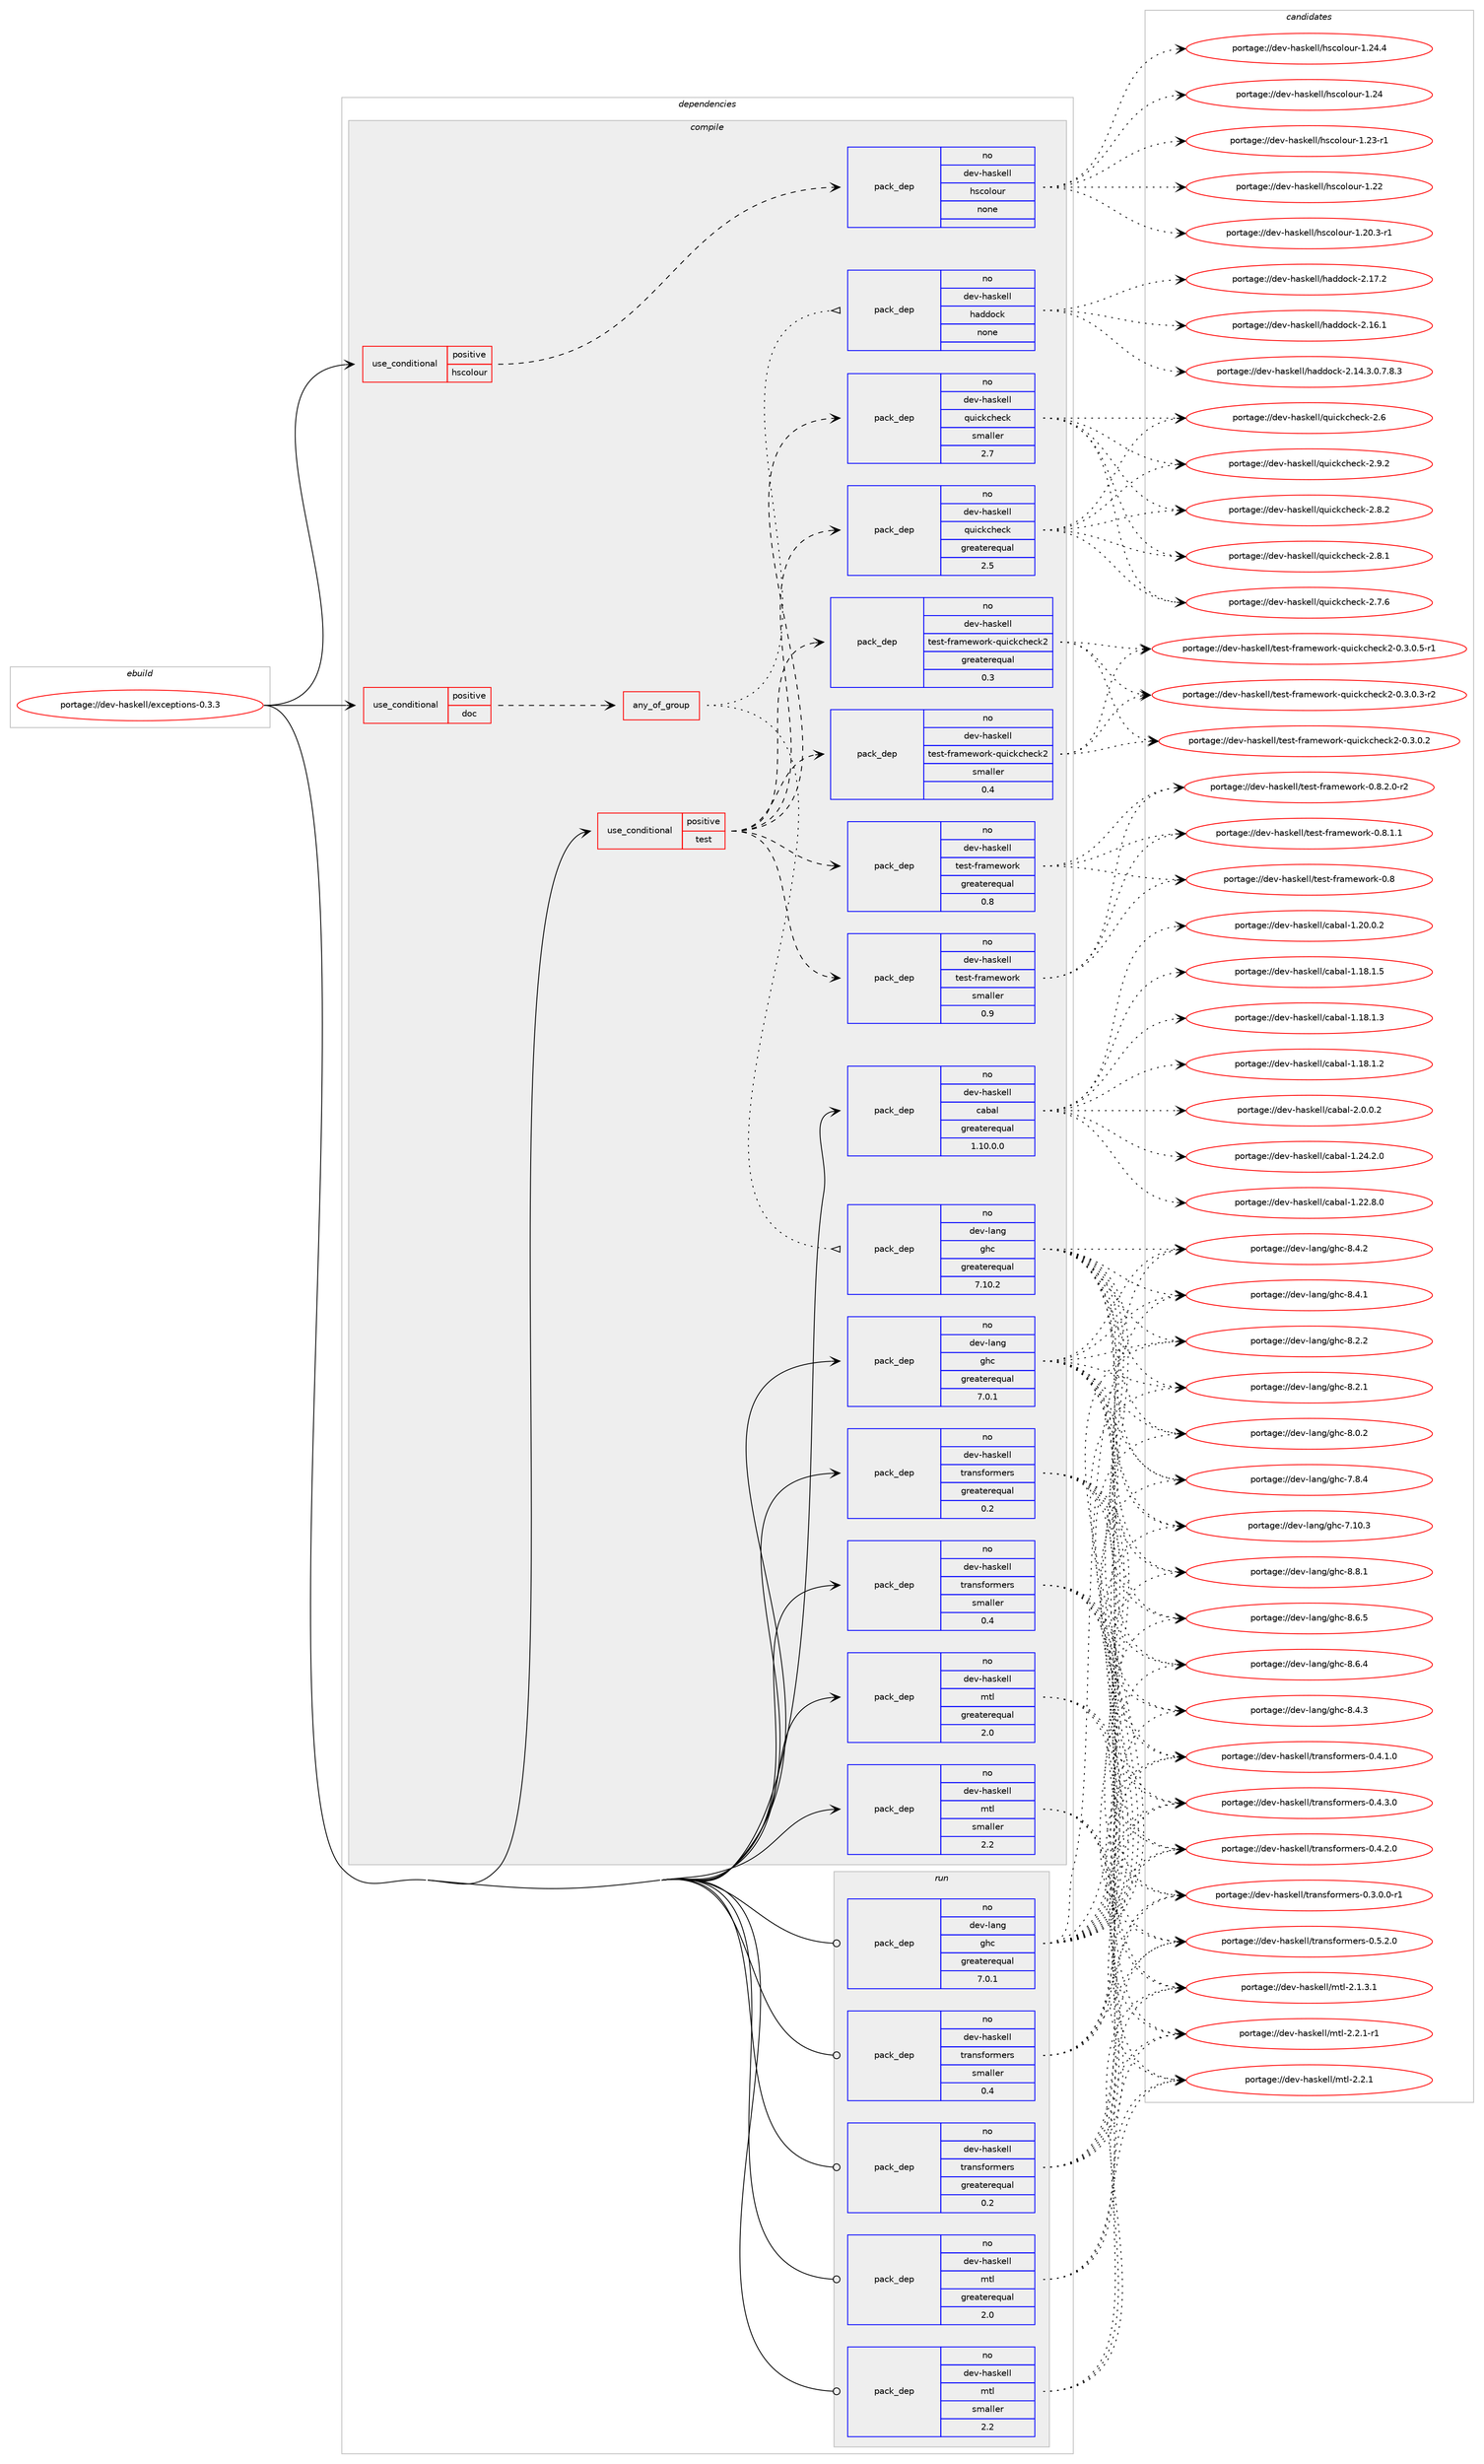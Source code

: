 digraph prolog {

# *************
# Graph options
# *************

newrank=true;
concentrate=true;
compound=true;
graph [rankdir=LR,fontname=Helvetica,fontsize=10,ranksep=1.5];#, ranksep=2.5, nodesep=0.2];
edge  [arrowhead=vee];
node  [fontname=Helvetica,fontsize=10];

# **********
# The ebuild
# **********

subgraph cluster_leftcol {
color=gray;
label=<<i>ebuild</i>>;
id [label="portage://dev-haskell/exceptions-0.3.3", color=red, width=4, href="../dev-haskell/exceptions-0.3.3.svg"];
}

# ****************
# The dependencies
# ****************

subgraph cluster_midcol {
color=gray;
label=<<i>dependencies</i>>;
subgraph cluster_compile {
fillcolor="#eeeeee";
style=filled;
label=<<i>compile</i>>;
subgraph cond134053 {
dependency563360 [label=<<TABLE BORDER="0" CELLBORDER="1" CELLSPACING="0" CELLPADDING="4"><TR><TD ROWSPAN="3" CELLPADDING="10">use_conditional</TD></TR><TR><TD>positive</TD></TR><TR><TD>doc</TD></TR></TABLE>>, shape=none, color=red];
subgraph any6482 {
dependency563361 [label=<<TABLE BORDER="0" CELLBORDER="1" CELLSPACING="0" CELLPADDING="4"><TR><TD CELLPADDING="10">any_of_group</TD></TR></TABLE>>, shape=none, color=red];subgraph pack422588 {
dependency563362 [label=<<TABLE BORDER="0" CELLBORDER="1" CELLSPACING="0" CELLPADDING="4" WIDTH="220"><TR><TD ROWSPAN="6" CELLPADDING="30">pack_dep</TD></TR><TR><TD WIDTH="110">no</TD></TR><TR><TD>dev-haskell</TD></TR><TR><TD>haddock</TD></TR><TR><TD>none</TD></TR><TR><TD></TD></TR></TABLE>>, shape=none, color=blue];
}
dependency563361:e -> dependency563362:w [weight=20,style="dotted",arrowhead="oinv"];
subgraph pack422589 {
dependency563363 [label=<<TABLE BORDER="0" CELLBORDER="1" CELLSPACING="0" CELLPADDING="4" WIDTH="220"><TR><TD ROWSPAN="6" CELLPADDING="30">pack_dep</TD></TR><TR><TD WIDTH="110">no</TD></TR><TR><TD>dev-lang</TD></TR><TR><TD>ghc</TD></TR><TR><TD>greaterequal</TD></TR><TR><TD>7.10.2</TD></TR></TABLE>>, shape=none, color=blue];
}
dependency563361:e -> dependency563363:w [weight=20,style="dotted",arrowhead="oinv"];
}
dependency563360:e -> dependency563361:w [weight=20,style="dashed",arrowhead="vee"];
}
id:e -> dependency563360:w [weight=20,style="solid",arrowhead="vee"];
subgraph cond134054 {
dependency563364 [label=<<TABLE BORDER="0" CELLBORDER="1" CELLSPACING="0" CELLPADDING="4"><TR><TD ROWSPAN="3" CELLPADDING="10">use_conditional</TD></TR><TR><TD>positive</TD></TR><TR><TD>hscolour</TD></TR></TABLE>>, shape=none, color=red];
subgraph pack422590 {
dependency563365 [label=<<TABLE BORDER="0" CELLBORDER="1" CELLSPACING="0" CELLPADDING="4" WIDTH="220"><TR><TD ROWSPAN="6" CELLPADDING="30">pack_dep</TD></TR><TR><TD WIDTH="110">no</TD></TR><TR><TD>dev-haskell</TD></TR><TR><TD>hscolour</TD></TR><TR><TD>none</TD></TR><TR><TD></TD></TR></TABLE>>, shape=none, color=blue];
}
dependency563364:e -> dependency563365:w [weight=20,style="dashed",arrowhead="vee"];
}
id:e -> dependency563364:w [weight=20,style="solid",arrowhead="vee"];
subgraph cond134055 {
dependency563366 [label=<<TABLE BORDER="0" CELLBORDER="1" CELLSPACING="0" CELLPADDING="4"><TR><TD ROWSPAN="3" CELLPADDING="10">use_conditional</TD></TR><TR><TD>positive</TD></TR><TR><TD>test</TD></TR></TABLE>>, shape=none, color=red];
subgraph pack422591 {
dependency563367 [label=<<TABLE BORDER="0" CELLBORDER="1" CELLSPACING="0" CELLPADDING="4" WIDTH="220"><TR><TD ROWSPAN="6" CELLPADDING="30">pack_dep</TD></TR><TR><TD WIDTH="110">no</TD></TR><TR><TD>dev-haskell</TD></TR><TR><TD>quickcheck</TD></TR><TR><TD>greaterequal</TD></TR><TR><TD>2.5</TD></TR></TABLE>>, shape=none, color=blue];
}
dependency563366:e -> dependency563367:w [weight=20,style="dashed",arrowhead="vee"];
subgraph pack422592 {
dependency563368 [label=<<TABLE BORDER="0" CELLBORDER="1" CELLSPACING="0" CELLPADDING="4" WIDTH="220"><TR><TD ROWSPAN="6" CELLPADDING="30">pack_dep</TD></TR><TR><TD WIDTH="110">no</TD></TR><TR><TD>dev-haskell</TD></TR><TR><TD>quickcheck</TD></TR><TR><TD>smaller</TD></TR><TR><TD>2.7</TD></TR></TABLE>>, shape=none, color=blue];
}
dependency563366:e -> dependency563368:w [weight=20,style="dashed",arrowhead="vee"];
subgraph pack422593 {
dependency563369 [label=<<TABLE BORDER="0" CELLBORDER="1" CELLSPACING="0" CELLPADDING="4" WIDTH="220"><TR><TD ROWSPAN="6" CELLPADDING="30">pack_dep</TD></TR><TR><TD WIDTH="110">no</TD></TR><TR><TD>dev-haskell</TD></TR><TR><TD>test-framework</TD></TR><TR><TD>greaterequal</TD></TR><TR><TD>0.8</TD></TR></TABLE>>, shape=none, color=blue];
}
dependency563366:e -> dependency563369:w [weight=20,style="dashed",arrowhead="vee"];
subgraph pack422594 {
dependency563370 [label=<<TABLE BORDER="0" CELLBORDER="1" CELLSPACING="0" CELLPADDING="4" WIDTH="220"><TR><TD ROWSPAN="6" CELLPADDING="30">pack_dep</TD></TR><TR><TD WIDTH="110">no</TD></TR><TR><TD>dev-haskell</TD></TR><TR><TD>test-framework</TD></TR><TR><TD>smaller</TD></TR><TR><TD>0.9</TD></TR></TABLE>>, shape=none, color=blue];
}
dependency563366:e -> dependency563370:w [weight=20,style="dashed",arrowhead="vee"];
subgraph pack422595 {
dependency563371 [label=<<TABLE BORDER="0" CELLBORDER="1" CELLSPACING="0" CELLPADDING="4" WIDTH="220"><TR><TD ROWSPAN="6" CELLPADDING="30">pack_dep</TD></TR><TR><TD WIDTH="110">no</TD></TR><TR><TD>dev-haskell</TD></TR><TR><TD>test-framework-quickcheck2</TD></TR><TR><TD>greaterequal</TD></TR><TR><TD>0.3</TD></TR></TABLE>>, shape=none, color=blue];
}
dependency563366:e -> dependency563371:w [weight=20,style="dashed",arrowhead="vee"];
subgraph pack422596 {
dependency563372 [label=<<TABLE BORDER="0" CELLBORDER="1" CELLSPACING="0" CELLPADDING="4" WIDTH="220"><TR><TD ROWSPAN="6" CELLPADDING="30">pack_dep</TD></TR><TR><TD WIDTH="110">no</TD></TR><TR><TD>dev-haskell</TD></TR><TR><TD>test-framework-quickcheck2</TD></TR><TR><TD>smaller</TD></TR><TR><TD>0.4</TD></TR></TABLE>>, shape=none, color=blue];
}
dependency563366:e -> dependency563372:w [weight=20,style="dashed",arrowhead="vee"];
}
id:e -> dependency563366:w [weight=20,style="solid",arrowhead="vee"];
subgraph pack422597 {
dependency563373 [label=<<TABLE BORDER="0" CELLBORDER="1" CELLSPACING="0" CELLPADDING="4" WIDTH="220"><TR><TD ROWSPAN="6" CELLPADDING="30">pack_dep</TD></TR><TR><TD WIDTH="110">no</TD></TR><TR><TD>dev-haskell</TD></TR><TR><TD>cabal</TD></TR><TR><TD>greaterequal</TD></TR><TR><TD>1.10.0.0</TD></TR></TABLE>>, shape=none, color=blue];
}
id:e -> dependency563373:w [weight=20,style="solid",arrowhead="vee"];
subgraph pack422598 {
dependency563374 [label=<<TABLE BORDER="0" CELLBORDER="1" CELLSPACING="0" CELLPADDING="4" WIDTH="220"><TR><TD ROWSPAN="6" CELLPADDING="30">pack_dep</TD></TR><TR><TD WIDTH="110">no</TD></TR><TR><TD>dev-haskell</TD></TR><TR><TD>mtl</TD></TR><TR><TD>greaterequal</TD></TR><TR><TD>2.0</TD></TR></TABLE>>, shape=none, color=blue];
}
id:e -> dependency563374:w [weight=20,style="solid",arrowhead="vee"];
subgraph pack422599 {
dependency563375 [label=<<TABLE BORDER="0" CELLBORDER="1" CELLSPACING="0" CELLPADDING="4" WIDTH="220"><TR><TD ROWSPAN="6" CELLPADDING="30">pack_dep</TD></TR><TR><TD WIDTH="110">no</TD></TR><TR><TD>dev-haskell</TD></TR><TR><TD>mtl</TD></TR><TR><TD>smaller</TD></TR><TR><TD>2.2</TD></TR></TABLE>>, shape=none, color=blue];
}
id:e -> dependency563375:w [weight=20,style="solid",arrowhead="vee"];
subgraph pack422600 {
dependency563376 [label=<<TABLE BORDER="0" CELLBORDER="1" CELLSPACING="0" CELLPADDING="4" WIDTH="220"><TR><TD ROWSPAN="6" CELLPADDING="30">pack_dep</TD></TR><TR><TD WIDTH="110">no</TD></TR><TR><TD>dev-haskell</TD></TR><TR><TD>transformers</TD></TR><TR><TD>greaterequal</TD></TR><TR><TD>0.2</TD></TR></TABLE>>, shape=none, color=blue];
}
id:e -> dependency563376:w [weight=20,style="solid",arrowhead="vee"];
subgraph pack422601 {
dependency563377 [label=<<TABLE BORDER="0" CELLBORDER="1" CELLSPACING="0" CELLPADDING="4" WIDTH="220"><TR><TD ROWSPAN="6" CELLPADDING="30">pack_dep</TD></TR><TR><TD WIDTH="110">no</TD></TR><TR><TD>dev-haskell</TD></TR><TR><TD>transformers</TD></TR><TR><TD>smaller</TD></TR><TR><TD>0.4</TD></TR></TABLE>>, shape=none, color=blue];
}
id:e -> dependency563377:w [weight=20,style="solid",arrowhead="vee"];
subgraph pack422602 {
dependency563378 [label=<<TABLE BORDER="0" CELLBORDER="1" CELLSPACING="0" CELLPADDING="4" WIDTH="220"><TR><TD ROWSPAN="6" CELLPADDING="30">pack_dep</TD></TR><TR><TD WIDTH="110">no</TD></TR><TR><TD>dev-lang</TD></TR><TR><TD>ghc</TD></TR><TR><TD>greaterequal</TD></TR><TR><TD>7.0.1</TD></TR></TABLE>>, shape=none, color=blue];
}
id:e -> dependency563378:w [weight=20,style="solid",arrowhead="vee"];
}
subgraph cluster_compileandrun {
fillcolor="#eeeeee";
style=filled;
label=<<i>compile and run</i>>;
}
subgraph cluster_run {
fillcolor="#eeeeee";
style=filled;
label=<<i>run</i>>;
subgraph pack422603 {
dependency563379 [label=<<TABLE BORDER="0" CELLBORDER="1" CELLSPACING="0" CELLPADDING="4" WIDTH="220"><TR><TD ROWSPAN="6" CELLPADDING="30">pack_dep</TD></TR><TR><TD WIDTH="110">no</TD></TR><TR><TD>dev-haskell</TD></TR><TR><TD>mtl</TD></TR><TR><TD>greaterequal</TD></TR><TR><TD>2.0</TD></TR></TABLE>>, shape=none, color=blue];
}
id:e -> dependency563379:w [weight=20,style="solid",arrowhead="odot"];
subgraph pack422604 {
dependency563380 [label=<<TABLE BORDER="0" CELLBORDER="1" CELLSPACING="0" CELLPADDING="4" WIDTH="220"><TR><TD ROWSPAN="6" CELLPADDING="30">pack_dep</TD></TR><TR><TD WIDTH="110">no</TD></TR><TR><TD>dev-haskell</TD></TR><TR><TD>mtl</TD></TR><TR><TD>smaller</TD></TR><TR><TD>2.2</TD></TR></TABLE>>, shape=none, color=blue];
}
id:e -> dependency563380:w [weight=20,style="solid",arrowhead="odot"];
subgraph pack422605 {
dependency563381 [label=<<TABLE BORDER="0" CELLBORDER="1" CELLSPACING="0" CELLPADDING="4" WIDTH="220"><TR><TD ROWSPAN="6" CELLPADDING="30">pack_dep</TD></TR><TR><TD WIDTH="110">no</TD></TR><TR><TD>dev-haskell</TD></TR><TR><TD>transformers</TD></TR><TR><TD>greaterequal</TD></TR><TR><TD>0.2</TD></TR></TABLE>>, shape=none, color=blue];
}
id:e -> dependency563381:w [weight=20,style="solid",arrowhead="odot"];
subgraph pack422606 {
dependency563382 [label=<<TABLE BORDER="0" CELLBORDER="1" CELLSPACING="0" CELLPADDING="4" WIDTH="220"><TR><TD ROWSPAN="6" CELLPADDING="30">pack_dep</TD></TR><TR><TD WIDTH="110">no</TD></TR><TR><TD>dev-haskell</TD></TR><TR><TD>transformers</TD></TR><TR><TD>smaller</TD></TR><TR><TD>0.4</TD></TR></TABLE>>, shape=none, color=blue];
}
id:e -> dependency563382:w [weight=20,style="solid",arrowhead="odot"];
subgraph pack422607 {
dependency563383 [label=<<TABLE BORDER="0" CELLBORDER="1" CELLSPACING="0" CELLPADDING="4" WIDTH="220"><TR><TD ROWSPAN="6" CELLPADDING="30">pack_dep</TD></TR><TR><TD WIDTH="110">no</TD></TR><TR><TD>dev-lang</TD></TR><TR><TD>ghc</TD></TR><TR><TD>greaterequal</TD></TR><TR><TD>7.0.1</TD></TR></TABLE>>, shape=none, color=blue];
}
id:e -> dependency563383:w [weight=20,style="solid",arrowhead="odot"];
}
}

# **************
# The candidates
# **************

subgraph cluster_choices {
rank=same;
color=gray;
label=<<i>candidates</i>>;

subgraph choice422588 {
color=black;
nodesep=1;
choice100101118451049711510710110810847104971001001119910745504649554650 [label="portage://dev-haskell/haddock-2.17.2", color=red, width=4,href="../dev-haskell/haddock-2.17.2.svg"];
choice100101118451049711510710110810847104971001001119910745504649544649 [label="portage://dev-haskell/haddock-2.16.1", color=red, width=4,href="../dev-haskell/haddock-2.16.1.svg"];
choice1001011184510497115107101108108471049710010011199107455046495246514648465546564651 [label="portage://dev-haskell/haddock-2.14.3.0.7.8.3", color=red, width=4,href="../dev-haskell/haddock-2.14.3.0.7.8.3.svg"];
dependency563362:e -> choice100101118451049711510710110810847104971001001119910745504649554650:w [style=dotted,weight="100"];
dependency563362:e -> choice100101118451049711510710110810847104971001001119910745504649544649:w [style=dotted,weight="100"];
dependency563362:e -> choice1001011184510497115107101108108471049710010011199107455046495246514648465546564651:w [style=dotted,weight="100"];
}
subgraph choice422589 {
color=black;
nodesep=1;
choice10010111845108971101034710310499455646564649 [label="portage://dev-lang/ghc-8.8.1", color=red, width=4,href="../dev-lang/ghc-8.8.1.svg"];
choice10010111845108971101034710310499455646544653 [label="portage://dev-lang/ghc-8.6.5", color=red, width=4,href="../dev-lang/ghc-8.6.5.svg"];
choice10010111845108971101034710310499455646544652 [label="portage://dev-lang/ghc-8.6.4", color=red, width=4,href="../dev-lang/ghc-8.6.4.svg"];
choice10010111845108971101034710310499455646524651 [label="portage://dev-lang/ghc-8.4.3", color=red, width=4,href="../dev-lang/ghc-8.4.3.svg"];
choice10010111845108971101034710310499455646524650 [label="portage://dev-lang/ghc-8.4.2", color=red, width=4,href="../dev-lang/ghc-8.4.2.svg"];
choice10010111845108971101034710310499455646524649 [label="portage://dev-lang/ghc-8.4.1", color=red, width=4,href="../dev-lang/ghc-8.4.1.svg"];
choice10010111845108971101034710310499455646504650 [label="portage://dev-lang/ghc-8.2.2", color=red, width=4,href="../dev-lang/ghc-8.2.2.svg"];
choice10010111845108971101034710310499455646504649 [label="portage://dev-lang/ghc-8.2.1", color=red, width=4,href="../dev-lang/ghc-8.2.1.svg"];
choice10010111845108971101034710310499455646484650 [label="portage://dev-lang/ghc-8.0.2", color=red, width=4,href="../dev-lang/ghc-8.0.2.svg"];
choice10010111845108971101034710310499455546564652 [label="portage://dev-lang/ghc-7.8.4", color=red, width=4,href="../dev-lang/ghc-7.8.4.svg"];
choice1001011184510897110103471031049945554649484651 [label="portage://dev-lang/ghc-7.10.3", color=red, width=4,href="../dev-lang/ghc-7.10.3.svg"];
dependency563363:e -> choice10010111845108971101034710310499455646564649:w [style=dotted,weight="100"];
dependency563363:e -> choice10010111845108971101034710310499455646544653:w [style=dotted,weight="100"];
dependency563363:e -> choice10010111845108971101034710310499455646544652:w [style=dotted,weight="100"];
dependency563363:e -> choice10010111845108971101034710310499455646524651:w [style=dotted,weight="100"];
dependency563363:e -> choice10010111845108971101034710310499455646524650:w [style=dotted,weight="100"];
dependency563363:e -> choice10010111845108971101034710310499455646524649:w [style=dotted,weight="100"];
dependency563363:e -> choice10010111845108971101034710310499455646504650:w [style=dotted,weight="100"];
dependency563363:e -> choice10010111845108971101034710310499455646504649:w [style=dotted,weight="100"];
dependency563363:e -> choice10010111845108971101034710310499455646484650:w [style=dotted,weight="100"];
dependency563363:e -> choice10010111845108971101034710310499455546564652:w [style=dotted,weight="100"];
dependency563363:e -> choice1001011184510897110103471031049945554649484651:w [style=dotted,weight="100"];
}
subgraph choice422590 {
color=black;
nodesep=1;
choice1001011184510497115107101108108471041159911110811111711445494650524652 [label="portage://dev-haskell/hscolour-1.24.4", color=red, width=4,href="../dev-haskell/hscolour-1.24.4.svg"];
choice100101118451049711510710110810847104115991111081111171144549465052 [label="portage://dev-haskell/hscolour-1.24", color=red, width=4,href="../dev-haskell/hscolour-1.24.svg"];
choice1001011184510497115107101108108471041159911110811111711445494650514511449 [label="portage://dev-haskell/hscolour-1.23-r1", color=red, width=4,href="../dev-haskell/hscolour-1.23-r1.svg"];
choice100101118451049711510710110810847104115991111081111171144549465050 [label="portage://dev-haskell/hscolour-1.22", color=red, width=4,href="../dev-haskell/hscolour-1.22.svg"];
choice10010111845104971151071011081084710411599111108111117114454946504846514511449 [label="portage://dev-haskell/hscolour-1.20.3-r1", color=red, width=4,href="../dev-haskell/hscolour-1.20.3-r1.svg"];
dependency563365:e -> choice1001011184510497115107101108108471041159911110811111711445494650524652:w [style=dotted,weight="100"];
dependency563365:e -> choice100101118451049711510710110810847104115991111081111171144549465052:w [style=dotted,weight="100"];
dependency563365:e -> choice1001011184510497115107101108108471041159911110811111711445494650514511449:w [style=dotted,weight="100"];
dependency563365:e -> choice100101118451049711510710110810847104115991111081111171144549465050:w [style=dotted,weight="100"];
dependency563365:e -> choice10010111845104971151071011081084710411599111108111117114454946504846514511449:w [style=dotted,weight="100"];
}
subgraph choice422591 {
color=black;
nodesep=1;
choice100101118451049711510710110810847113117105991079910410199107455046574650 [label="portage://dev-haskell/quickcheck-2.9.2", color=red, width=4,href="../dev-haskell/quickcheck-2.9.2.svg"];
choice100101118451049711510710110810847113117105991079910410199107455046564650 [label="portage://dev-haskell/quickcheck-2.8.2", color=red, width=4,href="../dev-haskell/quickcheck-2.8.2.svg"];
choice100101118451049711510710110810847113117105991079910410199107455046564649 [label="portage://dev-haskell/quickcheck-2.8.1", color=red, width=4,href="../dev-haskell/quickcheck-2.8.1.svg"];
choice100101118451049711510710110810847113117105991079910410199107455046554654 [label="portage://dev-haskell/quickcheck-2.7.6", color=red, width=4,href="../dev-haskell/quickcheck-2.7.6.svg"];
choice10010111845104971151071011081084711311710599107991041019910745504654 [label="portage://dev-haskell/quickcheck-2.6", color=red, width=4,href="../dev-haskell/quickcheck-2.6.svg"];
dependency563367:e -> choice100101118451049711510710110810847113117105991079910410199107455046574650:w [style=dotted,weight="100"];
dependency563367:e -> choice100101118451049711510710110810847113117105991079910410199107455046564650:w [style=dotted,weight="100"];
dependency563367:e -> choice100101118451049711510710110810847113117105991079910410199107455046564649:w [style=dotted,weight="100"];
dependency563367:e -> choice100101118451049711510710110810847113117105991079910410199107455046554654:w [style=dotted,weight="100"];
dependency563367:e -> choice10010111845104971151071011081084711311710599107991041019910745504654:w [style=dotted,weight="100"];
}
subgraph choice422592 {
color=black;
nodesep=1;
choice100101118451049711510710110810847113117105991079910410199107455046574650 [label="portage://dev-haskell/quickcheck-2.9.2", color=red, width=4,href="../dev-haskell/quickcheck-2.9.2.svg"];
choice100101118451049711510710110810847113117105991079910410199107455046564650 [label="portage://dev-haskell/quickcheck-2.8.2", color=red, width=4,href="../dev-haskell/quickcheck-2.8.2.svg"];
choice100101118451049711510710110810847113117105991079910410199107455046564649 [label="portage://dev-haskell/quickcheck-2.8.1", color=red, width=4,href="../dev-haskell/quickcheck-2.8.1.svg"];
choice100101118451049711510710110810847113117105991079910410199107455046554654 [label="portage://dev-haskell/quickcheck-2.7.6", color=red, width=4,href="../dev-haskell/quickcheck-2.7.6.svg"];
choice10010111845104971151071011081084711311710599107991041019910745504654 [label="portage://dev-haskell/quickcheck-2.6", color=red, width=4,href="../dev-haskell/quickcheck-2.6.svg"];
dependency563368:e -> choice100101118451049711510710110810847113117105991079910410199107455046574650:w [style=dotted,weight="100"];
dependency563368:e -> choice100101118451049711510710110810847113117105991079910410199107455046564650:w [style=dotted,weight="100"];
dependency563368:e -> choice100101118451049711510710110810847113117105991079910410199107455046564649:w [style=dotted,weight="100"];
dependency563368:e -> choice100101118451049711510710110810847113117105991079910410199107455046554654:w [style=dotted,weight="100"];
dependency563368:e -> choice10010111845104971151071011081084711311710599107991041019910745504654:w [style=dotted,weight="100"];
}
subgraph choice422593 {
color=black;
nodesep=1;
choice100101118451049711510710110810847116101115116451021149710910111911111410745484656465046484511450 [label="portage://dev-haskell/test-framework-0.8.2.0-r2", color=red, width=4,href="../dev-haskell/test-framework-0.8.2.0-r2.svg"];
choice10010111845104971151071011081084711610111511645102114971091011191111141074548465646494649 [label="portage://dev-haskell/test-framework-0.8.1.1", color=red, width=4,href="../dev-haskell/test-framework-0.8.1.1.svg"];
choice100101118451049711510710110810847116101115116451021149710910111911111410745484656 [label="portage://dev-haskell/test-framework-0.8", color=red, width=4,href="../dev-haskell/test-framework-0.8.svg"];
dependency563369:e -> choice100101118451049711510710110810847116101115116451021149710910111911111410745484656465046484511450:w [style=dotted,weight="100"];
dependency563369:e -> choice10010111845104971151071011081084711610111511645102114971091011191111141074548465646494649:w [style=dotted,weight="100"];
dependency563369:e -> choice100101118451049711510710110810847116101115116451021149710910111911111410745484656:w [style=dotted,weight="100"];
}
subgraph choice422594 {
color=black;
nodesep=1;
choice100101118451049711510710110810847116101115116451021149710910111911111410745484656465046484511450 [label="portage://dev-haskell/test-framework-0.8.2.0-r2", color=red, width=4,href="../dev-haskell/test-framework-0.8.2.0-r2.svg"];
choice10010111845104971151071011081084711610111511645102114971091011191111141074548465646494649 [label="portage://dev-haskell/test-framework-0.8.1.1", color=red, width=4,href="../dev-haskell/test-framework-0.8.1.1.svg"];
choice100101118451049711510710110810847116101115116451021149710910111911111410745484656 [label="portage://dev-haskell/test-framework-0.8", color=red, width=4,href="../dev-haskell/test-framework-0.8.svg"];
dependency563370:e -> choice100101118451049711510710110810847116101115116451021149710910111911111410745484656465046484511450:w [style=dotted,weight="100"];
dependency563370:e -> choice10010111845104971151071011081084711610111511645102114971091011191111141074548465646494649:w [style=dotted,weight="100"];
dependency563370:e -> choice100101118451049711510710110810847116101115116451021149710910111911111410745484656:w [style=dotted,weight="100"];
}
subgraph choice422595 {
color=black;
nodesep=1;
choice1001011184510497115107101108108471161011151164510211497109101119111114107451131171059910799104101991075045484651464846534511449 [label="portage://dev-haskell/test-framework-quickcheck2-0.3.0.5-r1", color=red, width=4,href="../dev-haskell/test-framework-quickcheck2-0.3.0.5-r1.svg"];
choice1001011184510497115107101108108471161011151164510211497109101119111114107451131171059910799104101991075045484651464846514511450 [label="portage://dev-haskell/test-framework-quickcheck2-0.3.0.3-r2", color=red, width=4,href="../dev-haskell/test-framework-quickcheck2-0.3.0.3-r2.svg"];
choice100101118451049711510710110810847116101115116451021149710910111911111410745113117105991079910410199107504548465146484650 [label="portage://dev-haskell/test-framework-quickcheck2-0.3.0.2", color=red, width=4,href="../dev-haskell/test-framework-quickcheck2-0.3.0.2.svg"];
dependency563371:e -> choice1001011184510497115107101108108471161011151164510211497109101119111114107451131171059910799104101991075045484651464846534511449:w [style=dotted,weight="100"];
dependency563371:e -> choice1001011184510497115107101108108471161011151164510211497109101119111114107451131171059910799104101991075045484651464846514511450:w [style=dotted,weight="100"];
dependency563371:e -> choice100101118451049711510710110810847116101115116451021149710910111911111410745113117105991079910410199107504548465146484650:w [style=dotted,weight="100"];
}
subgraph choice422596 {
color=black;
nodesep=1;
choice1001011184510497115107101108108471161011151164510211497109101119111114107451131171059910799104101991075045484651464846534511449 [label="portage://dev-haskell/test-framework-quickcheck2-0.3.0.5-r1", color=red, width=4,href="../dev-haskell/test-framework-quickcheck2-0.3.0.5-r1.svg"];
choice1001011184510497115107101108108471161011151164510211497109101119111114107451131171059910799104101991075045484651464846514511450 [label="portage://dev-haskell/test-framework-quickcheck2-0.3.0.3-r2", color=red, width=4,href="../dev-haskell/test-framework-quickcheck2-0.3.0.3-r2.svg"];
choice100101118451049711510710110810847116101115116451021149710910111911111410745113117105991079910410199107504548465146484650 [label="portage://dev-haskell/test-framework-quickcheck2-0.3.0.2", color=red, width=4,href="../dev-haskell/test-framework-quickcheck2-0.3.0.2.svg"];
dependency563372:e -> choice1001011184510497115107101108108471161011151164510211497109101119111114107451131171059910799104101991075045484651464846534511449:w [style=dotted,weight="100"];
dependency563372:e -> choice1001011184510497115107101108108471161011151164510211497109101119111114107451131171059910799104101991075045484651464846514511450:w [style=dotted,weight="100"];
dependency563372:e -> choice100101118451049711510710110810847116101115116451021149710910111911111410745113117105991079910410199107504548465146484650:w [style=dotted,weight="100"];
}
subgraph choice422597 {
color=black;
nodesep=1;
choice100101118451049711510710110810847999798971084550464846484650 [label="portage://dev-haskell/cabal-2.0.0.2", color=red, width=4,href="../dev-haskell/cabal-2.0.0.2.svg"];
choice10010111845104971151071011081084799979897108454946505246504648 [label="portage://dev-haskell/cabal-1.24.2.0", color=red, width=4,href="../dev-haskell/cabal-1.24.2.0.svg"];
choice10010111845104971151071011081084799979897108454946505046564648 [label="portage://dev-haskell/cabal-1.22.8.0", color=red, width=4,href="../dev-haskell/cabal-1.22.8.0.svg"];
choice10010111845104971151071011081084799979897108454946504846484650 [label="portage://dev-haskell/cabal-1.20.0.2", color=red, width=4,href="../dev-haskell/cabal-1.20.0.2.svg"];
choice10010111845104971151071011081084799979897108454946495646494653 [label="portage://dev-haskell/cabal-1.18.1.5", color=red, width=4,href="../dev-haskell/cabal-1.18.1.5.svg"];
choice10010111845104971151071011081084799979897108454946495646494651 [label="portage://dev-haskell/cabal-1.18.1.3", color=red, width=4,href="../dev-haskell/cabal-1.18.1.3.svg"];
choice10010111845104971151071011081084799979897108454946495646494650 [label="portage://dev-haskell/cabal-1.18.1.2", color=red, width=4,href="../dev-haskell/cabal-1.18.1.2.svg"];
dependency563373:e -> choice100101118451049711510710110810847999798971084550464846484650:w [style=dotted,weight="100"];
dependency563373:e -> choice10010111845104971151071011081084799979897108454946505246504648:w [style=dotted,weight="100"];
dependency563373:e -> choice10010111845104971151071011081084799979897108454946505046564648:w [style=dotted,weight="100"];
dependency563373:e -> choice10010111845104971151071011081084799979897108454946504846484650:w [style=dotted,weight="100"];
dependency563373:e -> choice10010111845104971151071011081084799979897108454946495646494653:w [style=dotted,weight="100"];
dependency563373:e -> choice10010111845104971151071011081084799979897108454946495646494651:w [style=dotted,weight="100"];
dependency563373:e -> choice10010111845104971151071011081084799979897108454946495646494650:w [style=dotted,weight="100"];
}
subgraph choice422598 {
color=black;
nodesep=1;
choice1001011184510497115107101108108471091161084550465046494511449 [label="portage://dev-haskell/mtl-2.2.1-r1", color=red, width=4,href="../dev-haskell/mtl-2.2.1-r1.svg"];
choice100101118451049711510710110810847109116108455046504649 [label="portage://dev-haskell/mtl-2.2.1", color=red, width=4,href="../dev-haskell/mtl-2.2.1.svg"];
choice1001011184510497115107101108108471091161084550464946514649 [label="portage://dev-haskell/mtl-2.1.3.1", color=red, width=4,href="../dev-haskell/mtl-2.1.3.1.svg"];
dependency563374:e -> choice1001011184510497115107101108108471091161084550465046494511449:w [style=dotted,weight="100"];
dependency563374:e -> choice100101118451049711510710110810847109116108455046504649:w [style=dotted,weight="100"];
dependency563374:e -> choice1001011184510497115107101108108471091161084550464946514649:w [style=dotted,weight="100"];
}
subgraph choice422599 {
color=black;
nodesep=1;
choice1001011184510497115107101108108471091161084550465046494511449 [label="portage://dev-haskell/mtl-2.2.1-r1", color=red, width=4,href="../dev-haskell/mtl-2.2.1-r1.svg"];
choice100101118451049711510710110810847109116108455046504649 [label="portage://dev-haskell/mtl-2.2.1", color=red, width=4,href="../dev-haskell/mtl-2.2.1.svg"];
choice1001011184510497115107101108108471091161084550464946514649 [label="portage://dev-haskell/mtl-2.1.3.1", color=red, width=4,href="../dev-haskell/mtl-2.1.3.1.svg"];
dependency563375:e -> choice1001011184510497115107101108108471091161084550465046494511449:w [style=dotted,weight="100"];
dependency563375:e -> choice100101118451049711510710110810847109116108455046504649:w [style=dotted,weight="100"];
dependency563375:e -> choice1001011184510497115107101108108471091161084550464946514649:w [style=dotted,weight="100"];
}
subgraph choice422600 {
color=black;
nodesep=1;
choice100101118451049711510710110810847116114971101151021111141091011141154548465346504648 [label="portage://dev-haskell/transformers-0.5.2.0", color=red, width=4,href="../dev-haskell/transformers-0.5.2.0.svg"];
choice100101118451049711510710110810847116114971101151021111141091011141154548465246514648 [label="portage://dev-haskell/transformers-0.4.3.0", color=red, width=4,href="../dev-haskell/transformers-0.4.3.0.svg"];
choice100101118451049711510710110810847116114971101151021111141091011141154548465246504648 [label="portage://dev-haskell/transformers-0.4.2.0", color=red, width=4,href="../dev-haskell/transformers-0.4.2.0.svg"];
choice100101118451049711510710110810847116114971101151021111141091011141154548465246494648 [label="portage://dev-haskell/transformers-0.4.1.0", color=red, width=4,href="../dev-haskell/transformers-0.4.1.0.svg"];
choice1001011184510497115107101108108471161149711011510211111410910111411545484651464846484511449 [label="portage://dev-haskell/transformers-0.3.0.0-r1", color=red, width=4,href="../dev-haskell/transformers-0.3.0.0-r1.svg"];
dependency563376:e -> choice100101118451049711510710110810847116114971101151021111141091011141154548465346504648:w [style=dotted,weight="100"];
dependency563376:e -> choice100101118451049711510710110810847116114971101151021111141091011141154548465246514648:w [style=dotted,weight="100"];
dependency563376:e -> choice100101118451049711510710110810847116114971101151021111141091011141154548465246504648:w [style=dotted,weight="100"];
dependency563376:e -> choice100101118451049711510710110810847116114971101151021111141091011141154548465246494648:w [style=dotted,weight="100"];
dependency563376:e -> choice1001011184510497115107101108108471161149711011510211111410910111411545484651464846484511449:w [style=dotted,weight="100"];
}
subgraph choice422601 {
color=black;
nodesep=1;
choice100101118451049711510710110810847116114971101151021111141091011141154548465346504648 [label="portage://dev-haskell/transformers-0.5.2.0", color=red, width=4,href="../dev-haskell/transformers-0.5.2.0.svg"];
choice100101118451049711510710110810847116114971101151021111141091011141154548465246514648 [label="portage://dev-haskell/transformers-0.4.3.0", color=red, width=4,href="../dev-haskell/transformers-0.4.3.0.svg"];
choice100101118451049711510710110810847116114971101151021111141091011141154548465246504648 [label="portage://dev-haskell/transformers-0.4.2.0", color=red, width=4,href="../dev-haskell/transformers-0.4.2.0.svg"];
choice100101118451049711510710110810847116114971101151021111141091011141154548465246494648 [label="portage://dev-haskell/transformers-0.4.1.0", color=red, width=4,href="../dev-haskell/transformers-0.4.1.0.svg"];
choice1001011184510497115107101108108471161149711011510211111410910111411545484651464846484511449 [label="portage://dev-haskell/transformers-0.3.0.0-r1", color=red, width=4,href="../dev-haskell/transformers-0.3.0.0-r1.svg"];
dependency563377:e -> choice100101118451049711510710110810847116114971101151021111141091011141154548465346504648:w [style=dotted,weight="100"];
dependency563377:e -> choice100101118451049711510710110810847116114971101151021111141091011141154548465246514648:w [style=dotted,weight="100"];
dependency563377:e -> choice100101118451049711510710110810847116114971101151021111141091011141154548465246504648:w [style=dotted,weight="100"];
dependency563377:e -> choice100101118451049711510710110810847116114971101151021111141091011141154548465246494648:w [style=dotted,weight="100"];
dependency563377:e -> choice1001011184510497115107101108108471161149711011510211111410910111411545484651464846484511449:w [style=dotted,weight="100"];
}
subgraph choice422602 {
color=black;
nodesep=1;
choice10010111845108971101034710310499455646564649 [label="portage://dev-lang/ghc-8.8.1", color=red, width=4,href="../dev-lang/ghc-8.8.1.svg"];
choice10010111845108971101034710310499455646544653 [label="portage://dev-lang/ghc-8.6.5", color=red, width=4,href="../dev-lang/ghc-8.6.5.svg"];
choice10010111845108971101034710310499455646544652 [label="portage://dev-lang/ghc-8.6.4", color=red, width=4,href="../dev-lang/ghc-8.6.4.svg"];
choice10010111845108971101034710310499455646524651 [label="portage://dev-lang/ghc-8.4.3", color=red, width=4,href="../dev-lang/ghc-8.4.3.svg"];
choice10010111845108971101034710310499455646524650 [label="portage://dev-lang/ghc-8.4.2", color=red, width=4,href="../dev-lang/ghc-8.4.2.svg"];
choice10010111845108971101034710310499455646524649 [label="portage://dev-lang/ghc-8.4.1", color=red, width=4,href="../dev-lang/ghc-8.4.1.svg"];
choice10010111845108971101034710310499455646504650 [label="portage://dev-lang/ghc-8.2.2", color=red, width=4,href="../dev-lang/ghc-8.2.2.svg"];
choice10010111845108971101034710310499455646504649 [label="portage://dev-lang/ghc-8.2.1", color=red, width=4,href="../dev-lang/ghc-8.2.1.svg"];
choice10010111845108971101034710310499455646484650 [label="portage://dev-lang/ghc-8.0.2", color=red, width=4,href="../dev-lang/ghc-8.0.2.svg"];
choice10010111845108971101034710310499455546564652 [label="portage://dev-lang/ghc-7.8.4", color=red, width=4,href="../dev-lang/ghc-7.8.4.svg"];
choice1001011184510897110103471031049945554649484651 [label="portage://dev-lang/ghc-7.10.3", color=red, width=4,href="../dev-lang/ghc-7.10.3.svg"];
dependency563378:e -> choice10010111845108971101034710310499455646564649:w [style=dotted,weight="100"];
dependency563378:e -> choice10010111845108971101034710310499455646544653:w [style=dotted,weight="100"];
dependency563378:e -> choice10010111845108971101034710310499455646544652:w [style=dotted,weight="100"];
dependency563378:e -> choice10010111845108971101034710310499455646524651:w [style=dotted,weight="100"];
dependency563378:e -> choice10010111845108971101034710310499455646524650:w [style=dotted,weight="100"];
dependency563378:e -> choice10010111845108971101034710310499455646524649:w [style=dotted,weight="100"];
dependency563378:e -> choice10010111845108971101034710310499455646504650:w [style=dotted,weight="100"];
dependency563378:e -> choice10010111845108971101034710310499455646504649:w [style=dotted,weight="100"];
dependency563378:e -> choice10010111845108971101034710310499455646484650:w [style=dotted,weight="100"];
dependency563378:e -> choice10010111845108971101034710310499455546564652:w [style=dotted,weight="100"];
dependency563378:e -> choice1001011184510897110103471031049945554649484651:w [style=dotted,weight="100"];
}
subgraph choice422603 {
color=black;
nodesep=1;
choice1001011184510497115107101108108471091161084550465046494511449 [label="portage://dev-haskell/mtl-2.2.1-r1", color=red, width=4,href="../dev-haskell/mtl-2.2.1-r1.svg"];
choice100101118451049711510710110810847109116108455046504649 [label="portage://dev-haskell/mtl-2.2.1", color=red, width=4,href="../dev-haskell/mtl-2.2.1.svg"];
choice1001011184510497115107101108108471091161084550464946514649 [label="portage://dev-haskell/mtl-2.1.3.1", color=red, width=4,href="../dev-haskell/mtl-2.1.3.1.svg"];
dependency563379:e -> choice1001011184510497115107101108108471091161084550465046494511449:w [style=dotted,weight="100"];
dependency563379:e -> choice100101118451049711510710110810847109116108455046504649:w [style=dotted,weight="100"];
dependency563379:e -> choice1001011184510497115107101108108471091161084550464946514649:w [style=dotted,weight="100"];
}
subgraph choice422604 {
color=black;
nodesep=1;
choice1001011184510497115107101108108471091161084550465046494511449 [label="portage://dev-haskell/mtl-2.2.1-r1", color=red, width=4,href="../dev-haskell/mtl-2.2.1-r1.svg"];
choice100101118451049711510710110810847109116108455046504649 [label="portage://dev-haskell/mtl-2.2.1", color=red, width=4,href="../dev-haskell/mtl-2.2.1.svg"];
choice1001011184510497115107101108108471091161084550464946514649 [label="portage://dev-haskell/mtl-2.1.3.1", color=red, width=4,href="../dev-haskell/mtl-2.1.3.1.svg"];
dependency563380:e -> choice1001011184510497115107101108108471091161084550465046494511449:w [style=dotted,weight="100"];
dependency563380:e -> choice100101118451049711510710110810847109116108455046504649:w [style=dotted,weight="100"];
dependency563380:e -> choice1001011184510497115107101108108471091161084550464946514649:w [style=dotted,weight="100"];
}
subgraph choice422605 {
color=black;
nodesep=1;
choice100101118451049711510710110810847116114971101151021111141091011141154548465346504648 [label="portage://dev-haskell/transformers-0.5.2.0", color=red, width=4,href="../dev-haskell/transformers-0.5.2.0.svg"];
choice100101118451049711510710110810847116114971101151021111141091011141154548465246514648 [label="portage://dev-haskell/transformers-0.4.3.0", color=red, width=4,href="../dev-haskell/transformers-0.4.3.0.svg"];
choice100101118451049711510710110810847116114971101151021111141091011141154548465246504648 [label="portage://dev-haskell/transformers-0.4.2.0", color=red, width=4,href="../dev-haskell/transformers-0.4.2.0.svg"];
choice100101118451049711510710110810847116114971101151021111141091011141154548465246494648 [label="portage://dev-haskell/transformers-0.4.1.0", color=red, width=4,href="../dev-haskell/transformers-0.4.1.0.svg"];
choice1001011184510497115107101108108471161149711011510211111410910111411545484651464846484511449 [label="portage://dev-haskell/transformers-0.3.0.0-r1", color=red, width=4,href="../dev-haskell/transformers-0.3.0.0-r1.svg"];
dependency563381:e -> choice100101118451049711510710110810847116114971101151021111141091011141154548465346504648:w [style=dotted,weight="100"];
dependency563381:e -> choice100101118451049711510710110810847116114971101151021111141091011141154548465246514648:w [style=dotted,weight="100"];
dependency563381:e -> choice100101118451049711510710110810847116114971101151021111141091011141154548465246504648:w [style=dotted,weight="100"];
dependency563381:e -> choice100101118451049711510710110810847116114971101151021111141091011141154548465246494648:w [style=dotted,weight="100"];
dependency563381:e -> choice1001011184510497115107101108108471161149711011510211111410910111411545484651464846484511449:w [style=dotted,weight="100"];
}
subgraph choice422606 {
color=black;
nodesep=1;
choice100101118451049711510710110810847116114971101151021111141091011141154548465346504648 [label="portage://dev-haskell/transformers-0.5.2.0", color=red, width=4,href="../dev-haskell/transformers-0.5.2.0.svg"];
choice100101118451049711510710110810847116114971101151021111141091011141154548465246514648 [label="portage://dev-haskell/transformers-0.4.3.0", color=red, width=4,href="../dev-haskell/transformers-0.4.3.0.svg"];
choice100101118451049711510710110810847116114971101151021111141091011141154548465246504648 [label="portage://dev-haskell/transformers-0.4.2.0", color=red, width=4,href="../dev-haskell/transformers-0.4.2.0.svg"];
choice100101118451049711510710110810847116114971101151021111141091011141154548465246494648 [label="portage://dev-haskell/transformers-0.4.1.0", color=red, width=4,href="../dev-haskell/transformers-0.4.1.0.svg"];
choice1001011184510497115107101108108471161149711011510211111410910111411545484651464846484511449 [label="portage://dev-haskell/transformers-0.3.0.0-r1", color=red, width=4,href="../dev-haskell/transformers-0.3.0.0-r1.svg"];
dependency563382:e -> choice100101118451049711510710110810847116114971101151021111141091011141154548465346504648:w [style=dotted,weight="100"];
dependency563382:e -> choice100101118451049711510710110810847116114971101151021111141091011141154548465246514648:w [style=dotted,weight="100"];
dependency563382:e -> choice100101118451049711510710110810847116114971101151021111141091011141154548465246504648:w [style=dotted,weight="100"];
dependency563382:e -> choice100101118451049711510710110810847116114971101151021111141091011141154548465246494648:w [style=dotted,weight="100"];
dependency563382:e -> choice1001011184510497115107101108108471161149711011510211111410910111411545484651464846484511449:w [style=dotted,weight="100"];
}
subgraph choice422607 {
color=black;
nodesep=1;
choice10010111845108971101034710310499455646564649 [label="portage://dev-lang/ghc-8.8.1", color=red, width=4,href="../dev-lang/ghc-8.8.1.svg"];
choice10010111845108971101034710310499455646544653 [label="portage://dev-lang/ghc-8.6.5", color=red, width=4,href="../dev-lang/ghc-8.6.5.svg"];
choice10010111845108971101034710310499455646544652 [label="portage://dev-lang/ghc-8.6.4", color=red, width=4,href="../dev-lang/ghc-8.6.4.svg"];
choice10010111845108971101034710310499455646524651 [label="portage://dev-lang/ghc-8.4.3", color=red, width=4,href="../dev-lang/ghc-8.4.3.svg"];
choice10010111845108971101034710310499455646524650 [label="portage://dev-lang/ghc-8.4.2", color=red, width=4,href="../dev-lang/ghc-8.4.2.svg"];
choice10010111845108971101034710310499455646524649 [label="portage://dev-lang/ghc-8.4.1", color=red, width=4,href="../dev-lang/ghc-8.4.1.svg"];
choice10010111845108971101034710310499455646504650 [label="portage://dev-lang/ghc-8.2.2", color=red, width=4,href="../dev-lang/ghc-8.2.2.svg"];
choice10010111845108971101034710310499455646504649 [label="portage://dev-lang/ghc-8.2.1", color=red, width=4,href="../dev-lang/ghc-8.2.1.svg"];
choice10010111845108971101034710310499455646484650 [label="portage://dev-lang/ghc-8.0.2", color=red, width=4,href="../dev-lang/ghc-8.0.2.svg"];
choice10010111845108971101034710310499455546564652 [label="portage://dev-lang/ghc-7.8.4", color=red, width=4,href="../dev-lang/ghc-7.8.4.svg"];
choice1001011184510897110103471031049945554649484651 [label="portage://dev-lang/ghc-7.10.3", color=red, width=4,href="../dev-lang/ghc-7.10.3.svg"];
dependency563383:e -> choice10010111845108971101034710310499455646564649:w [style=dotted,weight="100"];
dependency563383:e -> choice10010111845108971101034710310499455646544653:w [style=dotted,weight="100"];
dependency563383:e -> choice10010111845108971101034710310499455646544652:w [style=dotted,weight="100"];
dependency563383:e -> choice10010111845108971101034710310499455646524651:w [style=dotted,weight="100"];
dependency563383:e -> choice10010111845108971101034710310499455646524650:w [style=dotted,weight="100"];
dependency563383:e -> choice10010111845108971101034710310499455646524649:w [style=dotted,weight="100"];
dependency563383:e -> choice10010111845108971101034710310499455646504650:w [style=dotted,weight="100"];
dependency563383:e -> choice10010111845108971101034710310499455646504649:w [style=dotted,weight="100"];
dependency563383:e -> choice10010111845108971101034710310499455646484650:w [style=dotted,weight="100"];
dependency563383:e -> choice10010111845108971101034710310499455546564652:w [style=dotted,weight="100"];
dependency563383:e -> choice1001011184510897110103471031049945554649484651:w [style=dotted,weight="100"];
}
}

}
